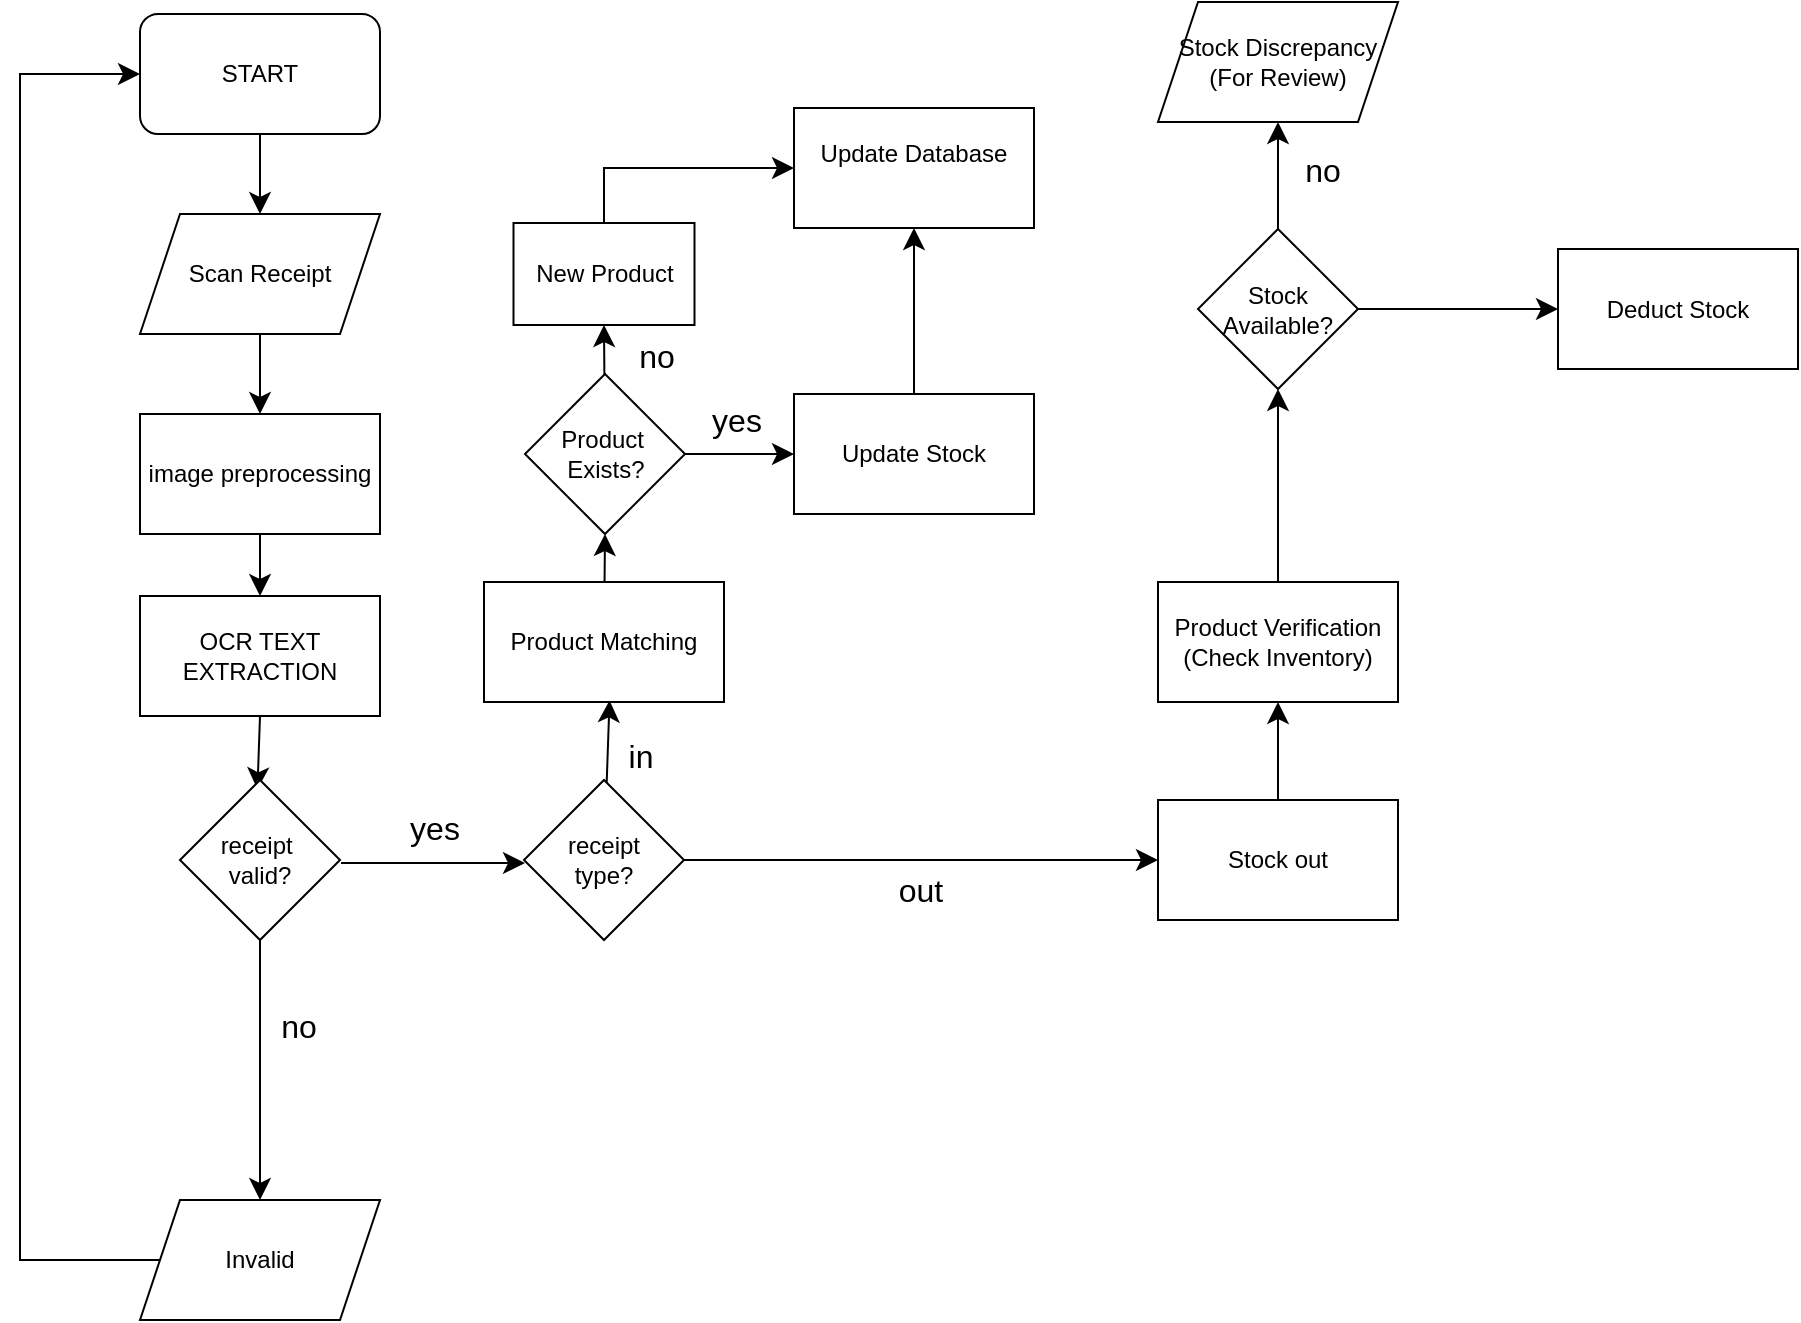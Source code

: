 <mxfile version="28.1.2">
  <diagram name="Page-1" id="d80PRzWp2PpETbzFHtkH">
    <mxGraphModel dx="1660" dy="1855" grid="0" gridSize="10" guides="1" tooltips="1" connect="1" arrows="1" fold="1" page="0" pageScale="1" pageWidth="827" pageHeight="1169" math="0" shadow="0">
      <root>
        <mxCell id="0" />
        <mxCell id="1" parent="0" />
        <mxCell id="hoeEztR0vJ94EtKwvEr2-5" style="edgeStyle=none;curved=1;rounded=0;orthogonalLoop=1;jettySize=auto;html=1;entryX=0.5;entryY=0;entryDx=0;entryDy=0;fontSize=12;startSize=8;endSize=8;exitX=0.5;exitY=1;exitDx=0;exitDy=0;" edge="1" parent="1" source="hoeEztR0vJ94EtKwvEr2-28" target="UfMAd7jpGBlJGaEiq17c-3">
          <mxGeometry relative="1" as="geometry">
            <mxPoint x="-78" y="53" as="sourcePoint" />
          </mxGeometry>
        </mxCell>
        <mxCell id="hoeEztR0vJ94EtKwvEr2-4" style="edgeStyle=none;curved=1;rounded=0;orthogonalLoop=1;jettySize=auto;html=1;entryX=0.5;entryY=0;entryDx=0;entryDy=0;fontSize=12;startSize=8;endSize=8;" edge="1" parent="1" source="UfMAd7jpGBlJGaEiq17c-3" target="UfMAd7jpGBlJGaEiq17c-4">
          <mxGeometry relative="1" as="geometry" />
        </mxCell>
        <mxCell id="UfMAd7jpGBlJGaEiq17c-3" value="image preprocessing" style="rounded=0;whiteSpace=wrap;html=1;" parent="1" vertex="1">
          <mxGeometry x="-138" y="88" width="120" height="60" as="geometry" />
        </mxCell>
        <mxCell id="hoeEztR0vJ94EtKwvEr2-3" style="edgeStyle=none;curved=1;rounded=0;orthogonalLoop=1;jettySize=auto;html=1;exitX=0.5;exitY=1;exitDx=0;exitDy=0;fontSize=12;startSize=8;endSize=8;entryX=0.484;entryY=0.058;entryDx=0;entryDy=0;entryPerimeter=0;" edge="1" parent="1" source="UfMAd7jpGBlJGaEiq17c-4" target="hoeEztR0vJ94EtKwvEr2-1">
          <mxGeometry relative="1" as="geometry">
            <mxPoint x="-78.368" y="275.211" as="targetPoint" />
          </mxGeometry>
        </mxCell>
        <mxCell id="UfMAd7jpGBlJGaEiq17c-4" value="OCR TEXT EXTRACTION" style="rounded=0;whiteSpace=wrap;html=1;" parent="1" vertex="1">
          <mxGeometry x="-138" y="179" width="120" height="60" as="geometry" />
        </mxCell>
        <mxCell id="hoeEztR0vJ94EtKwvEr2-18" style="edgeStyle=none;curved=1;rounded=0;orthogonalLoop=1;jettySize=auto;html=1;exitX=1;exitY=0.5;exitDx=0;exitDy=0;entryX=0;entryY=0.5;entryDx=0;entryDy=0;fontSize=12;startSize=8;endSize=8;" edge="1" parent="1">
          <mxGeometry relative="1" as="geometry">
            <mxPoint x="-37.5" y="312.5" as="sourcePoint" />
            <mxPoint x="54.5" y="312.5" as="targetPoint" />
          </mxGeometry>
        </mxCell>
        <mxCell id="hoeEztR0vJ94EtKwvEr2-50" value="" style="edgeStyle=none;curved=1;rounded=0;orthogonalLoop=1;jettySize=auto;html=1;fontSize=12;startSize=8;endSize=8;" edge="1" parent="1" source="hoeEztR0vJ94EtKwvEr2-1" target="hoeEztR0vJ94EtKwvEr2-49">
          <mxGeometry relative="1" as="geometry" />
        </mxCell>
        <mxCell id="hoeEztR0vJ94EtKwvEr2-1" value="receipt&amp;nbsp;&lt;div&gt;valid?&lt;/div&gt;" style="rhombus;whiteSpace=wrap;html=1;" vertex="1" parent="1">
          <mxGeometry x="-118" y="271" width="80" height="80" as="geometry" />
        </mxCell>
        <mxCell id="hoeEztR0vJ94EtKwvEr2-2" style="edgeStyle=none;curved=1;rounded=0;orthogonalLoop=1;jettySize=auto;html=1;entryX=0.5;entryY=0;entryDx=0;entryDy=0;fontSize=12;startSize=8;endSize=8;" edge="1" parent="1" source="hoeEztR0vJ94EtKwvEr2-1" target="hoeEztR0vJ94EtKwvEr2-1">
          <mxGeometry relative="1" as="geometry" />
        </mxCell>
        <mxCell id="hoeEztR0vJ94EtKwvEr2-22" style="edgeStyle=orthogonalEdgeStyle;rounded=0;orthogonalLoop=1;jettySize=auto;html=1;entryX=0;entryY=0.5;entryDx=0;entryDy=0;fontSize=12;startSize=8;endSize=8;exitX=0;exitY=0.5;exitDx=0;exitDy=0;" edge="1" parent="1" source="hoeEztR0vJ94EtKwvEr2-49" target="hoeEztR0vJ94EtKwvEr2-26">
          <mxGeometry relative="1" as="geometry">
            <mxPoint x="-138" y="398" as="sourcePoint" />
            <mxPoint x="-118" y="-82" as="targetPoint" />
            <Array as="points">
              <mxPoint x="-198" y="511" />
              <mxPoint x="-198" y="-82" />
            </Array>
          </mxGeometry>
        </mxCell>
        <mxCell id="hoeEztR0vJ94EtKwvEr2-19" style="edgeStyle=none;curved=1;rounded=0;orthogonalLoop=1;jettySize=auto;html=1;entryX=0;entryY=0.5;entryDx=0;entryDy=0;fontSize=12;startSize=8;endSize=8;" edge="1" parent="1" source="hoeEztR0vJ94EtKwvEr2-7" target="hoeEztR0vJ94EtKwvEr2-9">
          <mxGeometry relative="1" as="geometry" />
        </mxCell>
        <mxCell id="hoeEztR0vJ94EtKwvEr2-20" style="edgeStyle=none;curved=1;rounded=0;orthogonalLoop=1;jettySize=auto;html=1;entryX=0.523;entryY=0.987;entryDx=0;entryDy=0;fontSize=12;startSize=8;endSize=8;entryPerimeter=0;" edge="1" parent="1" source="hoeEztR0vJ94EtKwvEr2-7" target="hoeEztR0vJ94EtKwvEr2-17">
          <mxGeometry relative="1" as="geometry">
            <mxPoint x="94" y="239" as="targetPoint" />
          </mxGeometry>
        </mxCell>
        <mxCell id="hoeEztR0vJ94EtKwvEr2-7" value="receipt&lt;div&gt;type?&lt;/div&gt;" style="rhombus;whiteSpace=wrap;html=1;" vertex="1" parent="1">
          <mxGeometry x="54" y="271" width="80" height="80" as="geometry" />
        </mxCell>
        <mxCell id="hoeEztR0vJ94EtKwvEr2-44" value="" style="edgeStyle=none;curved=1;rounded=0;orthogonalLoop=1;jettySize=auto;html=1;fontSize=12;startSize=8;endSize=8;" edge="1" parent="1" source="hoeEztR0vJ94EtKwvEr2-9" target="hoeEztR0vJ94EtKwvEr2-43">
          <mxGeometry relative="1" as="geometry" />
        </mxCell>
        <mxCell id="hoeEztR0vJ94EtKwvEr2-9" value="Stock out" style="rounded=0;whiteSpace=wrap;html=1;" vertex="1" parent="1">
          <mxGeometry x="371" y="281" width="120" height="60" as="geometry" />
        </mxCell>
        <mxCell id="hoeEztR0vJ94EtKwvEr2-36" style="edgeStyle=none;curved=1;rounded=0;orthogonalLoop=1;jettySize=auto;html=1;entryX=0.5;entryY=1;entryDx=0;entryDy=0;fontSize=12;startSize=8;endSize=8;" edge="1" parent="1" source="hoeEztR0vJ94EtKwvEr2-17" target="hoeEztR0vJ94EtKwvEr2-23">
          <mxGeometry relative="1" as="geometry" />
        </mxCell>
        <mxCell id="hoeEztR0vJ94EtKwvEr2-17" value="Product Matching" style="rounded=0;whiteSpace=wrap;html=1;" vertex="1" parent="1">
          <mxGeometry x="34" y="172" width="120" height="60" as="geometry" />
        </mxCell>
        <mxCell id="hoeEztR0vJ94EtKwvEr2-35" style="edgeStyle=none;curved=1;rounded=0;orthogonalLoop=1;jettySize=auto;html=1;entryX=0.5;entryY=1;entryDx=0;entryDy=0;fontSize=12;startSize=8;endSize=8;" edge="1" parent="1" source="hoeEztR0vJ94EtKwvEr2-23" target="hoeEztR0vJ94EtKwvEr2-24">
          <mxGeometry relative="1" as="geometry" />
        </mxCell>
        <mxCell id="hoeEztR0vJ94EtKwvEr2-38" value="" style="edgeStyle=none;curved=1;rounded=0;orthogonalLoop=1;jettySize=auto;html=1;fontSize=12;startSize=8;endSize=8;" edge="1" parent="1" source="hoeEztR0vJ94EtKwvEr2-23" target="hoeEztR0vJ94EtKwvEr2-37">
          <mxGeometry relative="1" as="geometry" />
        </mxCell>
        <mxCell id="hoeEztR0vJ94EtKwvEr2-23" value="Product&amp;nbsp;&lt;div&gt;Exists?&lt;/div&gt;" style="rhombus;whiteSpace=wrap;html=1;" vertex="1" parent="1">
          <mxGeometry x="54.5" y="68" width="80" height="80" as="geometry" />
        </mxCell>
        <mxCell id="hoeEztR0vJ94EtKwvEr2-40" value="" style="edgeStyle=orthogonalEdgeStyle;rounded=0;orthogonalLoop=1;jettySize=auto;html=1;fontSize=12;startSize=8;endSize=8;exitX=0.5;exitY=0;exitDx=0;exitDy=0;entryX=0;entryY=0.5;entryDx=0;entryDy=0;" edge="1" parent="1" source="hoeEztR0vJ94EtKwvEr2-24" target="hoeEztR0vJ94EtKwvEr2-39">
          <mxGeometry relative="1" as="geometry" />
        </mxCell>
        <mxCell id="hoeEztR0vJ94EtKwvEr2-24" value="New Product" style="rounded=0;whiteSpace=wrap;html=1;" vertex="1" parent="1">
          <mxGeometry x="48.75" y="-7.5" width="90.5" height="51" as="geometry" />
        </mxCell>
        <mxCell id="hoeEztR0vJ94EtKwvEr2-29" style="edgeStyle=none;curved=1;rounded=0;orthogonalLoop=1;jettySize=auto;html=1;entryX=0.5;entryY=0;entryDx=0;entryDy=0;fontSize=12;startSize=8;endSize=8;" edge="1" parent="1" source="hoeEztR0vJ94EtKwvEr2-26" target="hoeEztR0vJ94EtKwvEr2-28">
          <mxGeometry relative="1" as="geometry" />
        </mxCell>
        <mxCell id="hoeEztR0vJ94EtKwvEr2-26" value="START" style="rounded=1;whiteSpace=wrap;html=1;" vertex="1" parent="1">
          <mxGeometry x="-138" y="-112" width="120" height="60" as="geometry" />
        </mxCell>
        <mxCell id="hoeEztR0vJ94EtKwvEr2-28" value="Scan Receipt" style="shape=parallelogram;perimeter=parallelogramPerimeter;whiteSpace=wrap;html=1;fixedSize=1;" vertex="1" parent="1">
          <mxGeometry x="-138" y="-12" width="120" height="60" as="geometry" />
        </mxCell>
        <mxCell id="hoeEztR0vJ94EtKwvEr2-30" value="in" style="text;html=1;align=center;verticalAlign=middle;resizable=0;points=[];autosize=1;strokeColor=none;fillColor=none;fontSize=16;" vertex="1" parent="1">
          <mxGeometry x="97" y="243" width="30" height="31" as="geometry" />
        </mxCell>
        <mxCell id="hoeEztR0vJ94EtKwvEr2-31" value="out" style="text;html=1;align=center;verticalAlign=middle;resizable=0;points=[];autosize=1;strokeColor=none;fillColor=none;fontSize=16;" vertex="1" parent="1">
          <mxGeometry x="232" y="310" width="40" height="31" as="geometry" />
        </mxCell>
        <mxCell id="hoeEztR0vJ94EtKwvEr2-32" value="yes" style="text;html=1;align=center;verticalAlign=middle;resizable=0;points=[];autosize=1;strokeColor=none;fillColor=none;fontSize=16;" vertex="1" parent="1">
          <mxGeometry x="-13" y="279" width="43" height="31" as="geometry" />
        </mxCell>
        <mxCell id="hoeEztR0vJ94EtKwvEr2-33" value="no" style="text;html=1;align=center;verticalAlign=middle;resizable=0;points=[];autosize=1;strokeColor=none;fillColor=none;fontSize=16;" vertex="1" parent="1">
          <mxGeometry x="-77" y="378" width="36" height="31" as="geometry" />
        </mxCell>
        <mxCell id="hoeEztR0vJ94EtKwvEr2-34" value="no" style="text;html=1;align=center;verticalAlign=middle;resizable=0;points=[];autosize=1;strokeColor=none;fillColor=none;fontSize=16;" vertex="1" parent="1">
          <mxGeometry x="102" y="43.5" width="36" height="31" as="geometry" />
        </mxCell>
        <mxCell id="hoeEztR0vJ94EtKwvEr2-41" value="" style="edgeStyle=none;curved=1;rounded=0;orthogonalLoop=1;jettySize=auto;html=1;fontSize=12;startSize=8;endSize=8;" edge="1" parent="1" source="hoeEztR0vJ94EtKwvEr2-37" target="hoeEztR0vJ94EtKwvEr2-39">
          <mxGeometry relative="1" as="geometry" />
        </mxCell>
        <mxCell id="hoeEztR0vJ94EtKwvEr2-37" value="Update Stock" style="whiteSpace=wrap;html=1;" vertex="1" parent="1">
          <mxGeometry x="189" y="78" width="120" height="60" as="geometry" />
        </mxCell>
        <mxCell id="hoeEztR0vJ94EtKwvEr2-39" value="Update Database&lt;div&gt;&lt;br&gt;&lt;/div&gt;" style="whiteSpace=wrap;html=1;rounded=0;" vertex="1" parent="1">
          <mxGeometry x="189" y="-65" width="120" height="60" as="geometry" />
        </mxCell>
        <mxCell id="hoeEztR0vJ94EtKwvEr2-42" value="yes" style="text;html=1;align=center;verticalAlign=middle;resizable=0;points=[];autosize=1;strokeColor=none;fillColor=none;fontSize=16;" vertex="1" parent="1">
          <mxGeometry x="138.5" y="75.5" width="43" height="31" as="geometry" />
        </mxCell>
        <mxCell id="hoeEztR0vJ94EtKwvEr2-46" value="" style="edgeStyle=none;curved=1;rounded=0;orthogonalLoop=1;jettySize=auto;html=1;fontSize=12;startSize=8;endSize=8;" edge="1" parent="1" source="hoeEztR0vJ94EtKwvEr2-43" target="hoeEztR0vJ94EtKwvEr2-45">
          <mxGeometry relative="1" as="geometry" />
        </mxCell>
        <mxCell id="hoeEztR0vJ94EtKwvEr2-43" value="Product Verification&lt;div&gt;(Check Inventory)&lt;/div&gt;" style="rounded=0;whiteSpace=wrap;html=1;" vertex="1" parent="1">
          <mxGeometry x="371" y="172" width="120" height="60" as="geometry" />
        </mxCell>
        <mxCell id="hoeEztR0vJ94EtKwvEr2-48" value="" style="edgeStyle=none;curved=1;rounded=0;orthogonalLoop=1;jettySize=auto;html=1;fontSize=12;startSize=8;endSize=8;" edge="1" parent="1" source="hoeEztR0vJ94EtKwvEr2-45" target="hoeEztR0vJ94EtKwvEr2-47">
          <mxGeometry relative="1" as="geometry" />
        </mxCell>
        <mxCell id="hoeEztR0vJ94EtKwvEr2-54" value="" style="edgeStyle=none;curved=1;rounded=0;orthogonalLoop=1;jettySize=auto;html=1;fontSize=12;startSize=8;endSize=8;" edge="1" parent="1" source="hoeEztR0vJ94EtKwvEr2-45" target="hoeEztR0vJ94EtKwvEr2-53">
          <mxGeometry relative="1" as="geometry" />
        </mxCell>
        <mxCell id="hoeEztR0vJ94EtKwvEr2-45" value="Stock&lt;div&gt;Available?&lt;/div&gt;" style="rhombus;whiteSpace=wrap;html=1;rounded=0;" vertex="1" parent="1">
          <mxGeometry x="391" y="-4.5" width="80" height="80" as="geometry" />
        </mxCell>
        <mxCell id="hoeEztR0vJ94EtKwvEr2-47" value="Stock Discrepancy&lt;div&gt;(For Review)&lt;/div&gt;" style="shape=parallelogram;perimeter=parallelogramPerimeter;whiteSpace=wrap;html=1;fixedSize=1;rounded=0;" vertex="1" parent="1">
          <mxGeometry x="371" y="-118" width="120" height="60" as="geometry" />
        </mxCell>
        <mxCell id="hoeEztR0vJ94EtKwvEr2-49" value="Invalid" style="shape=parallelogram;perimeter=parallelogramPerimeter;whiteSpace=wrap;html=1;fixedSize=1;" vertex="1" parent="1">
          <mxGeometry x="-138" y="481" width="120" height="60" as="geometry" />
        </mxCell>
        <mxCell id="hoeEztR0vJ94EtKwvEr2-52" value="no" style="text;html=1;align=center;verticalAlign=middle;resizable=0;points=[];autosize=1;strokeColor=none;fillColor=none;fontSize=16;" vertex="1" parent="1">
          <mxGeometry x="434.5" y="-49.5" width="36" height="31" as="geometry" />
        </mxCell>
        <mxCell id="hoeEztR0vJ94EtKwvEr2-53" value="Deduct Stock" style="whiteSpace=wrap;html=1;rounded=0;" vertex="1" parent="1">
          <mxGeometry x="571" y="5.5" width="120" height="60" as="geometry" />
        </mxCell>
      </root>
    </mxGraphModel>
  </diagram>
</mxfile>
